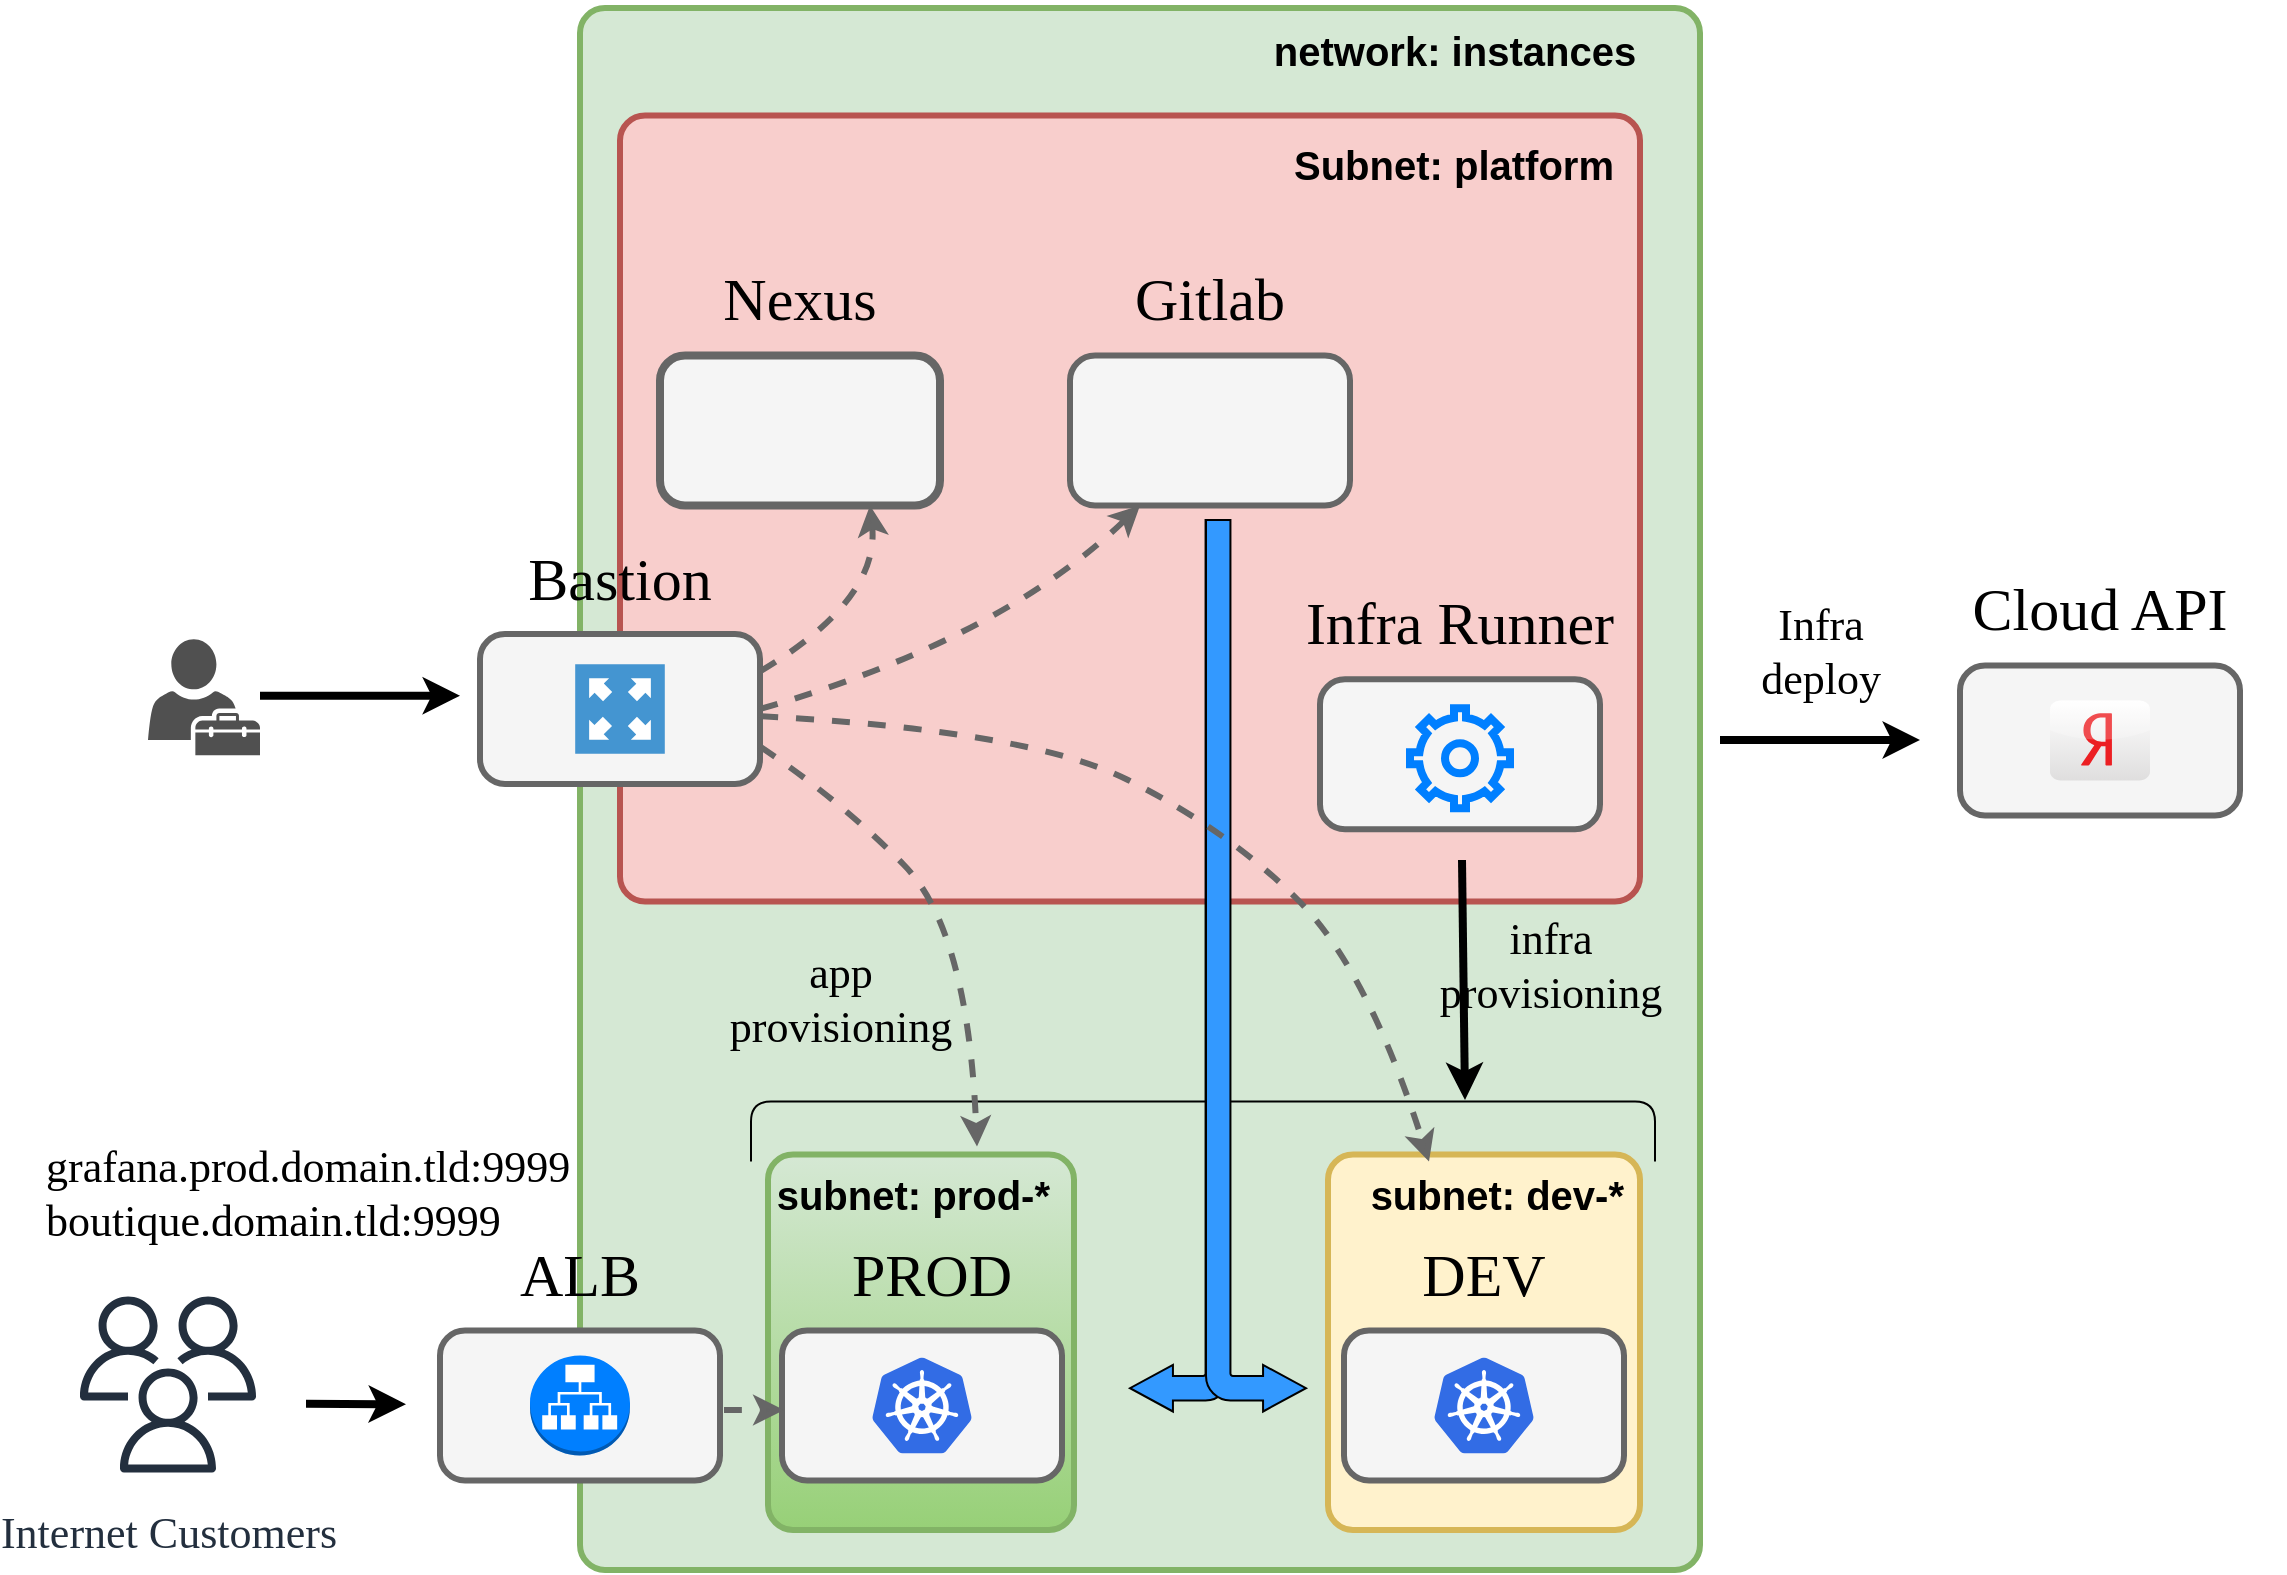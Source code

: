 <mxfile version="20.8.1" type="device"><diagram id="rOQ_kR_JM_lmEFtDz3hM" name="Page-1"><mxGraphModel dx="1354" dy="760" grid="1" gridSize="10" guides="1" tooltips="1" connect="1" arrows="1" fold="1" page="1" pageScale="1" pageWidth="1169" pageHeight="827" background="none" math="0" shadow="0"><root><mxCell id="0"/><mxCell id="1" parent="0"/><mxCell id="isQGVpZ9_MMjknRB4OHt-1" value="" style="rounded=1;whiteSpace=wrap;html=1;fillColor=#d5e8d4;strokeColor=#82b366;absoluteArcSize=1;arcSize=25;strokeWidth=3;" parent="1" vertex="1"><mxGeometry x="316" y="9" width="560" height="781" as="geometry"/></mxCell><mxCell id="cO4VPkEwaOWTGZpY2_Oz-37" value="" style="rounded=1;whiteSpace=wrap;html=1;fillColor=#f8cecc;strokeColor=#b85450;absoluteArcSize=1;arcSize=25;fontColor=#000000;strokeWidth=3;" parent="1" vertex="1"><mxGeometry x="336" y="62.75" width="510" height="393" as="geometry"/></mxCell><mxCell id="6e3XKi6OUkXW03cfDCQT-12" value="" style="rounded=1;whiteSpace=wrap;html=1;fillColor=#fff2cc;strokeColor=#d6b656;absoluteArcSize=1;arcSize=25;fontColor=#000000;strokeWidth=3;" parent="1" vertex="1"><mxGeometry x="690" y="582.25" width="156" height="187.75" as="geometry"/></mxCell><mxCell id="6e3XKi6OUkXW03cfDCQT-18" value="subnet: dev-*" style="text;html=1;strokeColor=none;fillColor=none;align=right;verticalAlign=middle;whiteSpace=wrap;rounded=0;fontSize=20;fontStyle=1;fontColor=#000000;" parent="1" vertex="1"><mxGeometry x="700" y="582.25" width="140" height="40" as="geometry"/></mxCell><mxCell id="cO4VPkEwaOWTGZpY2_Oz-38" value="Subnet: platform" style="text;html=1;strokeColor=none;fillColor=none;align=center;verticalAlign=middle;whiteSpace=wrap;rounded=0;fontSize=20;fontStyle=1;fontColor=#000000;" parent="1" vertex="1"><mxGeometry x="666" y="62" width="174" height="50" as="geometry"/></mxCell><mxCell id="cO4VPkEwaOWTGZpY2_Oz-54" value="" style="group" parent="1" vertex="1" connectable="0"><mxGeometry x="266" y="265" width="140" height="132" as="geometry"/></mxCell><mxCell id="cO4VPkEwaOWTGZpY2_Oz-49" value="" style="group;" parent="cO4VPkEwaOWTGZpY2_Oz-54" vertex="1" connectable="0"><mxGeometry y="57" width="140" height="75" as="geometry"/></mxCell><mxCell id="cO4VPkEwaOWTGZpY2_Oz-50" value="" style="rounded=1;fontSize=26;arcSize=25;absoluteArcSize=1;fillColor=#f5f5f5;fontColor=#000000;strokeColor=#666666;align=right;fontStyle=1;verticalAlign=middle;horizontal=1;html=1;whiteSpace=wrap;fontFamily=Times New Roman;spacingRight=14;spacingBottom=10;strokeWidth=3;" parent="cO4VPkEwaOWTGZpY2_Oz-49" vertex="1"><mxGeometry width="140" height="75" as="geometry"/></mxCell><mxCell id="cO4VPkEwaOWTGZpY2_Oz-52" value="" style="pointerEvents=1;shadow=0;dashed=0;html=1;strokeColor=none;fillColor=#4495D1;labelPosition=center;verticalLabelPosition=bottom;verticalAlign=top;align=center;outlineConnect=0;shape=mxgraph.veeam.2d.proxy_appliance;labelBackgroundColor=default;sketch=0;strokeWidth=4;fontFamily=Times New Roman;fontSize=12;fontColor=default;" parent="cO4VPkEwaOWTGZpY2_Oz-49" vertex="1"><mxGeometry x="47.6" y="15.1" width="44.8" height="44.8" as="geometry"/></mxCell><mxCell id="cO4VPkEwaOWTGZpY2_Oz-53" value="Bastion" style="text;html=1;strokeColor=none;fillColor=none;align=center;verticalAlign=middle;whiteSpace=wrap;rounded=0;labelBackgroundColor=none;sketch=0;strokeWidth=4;fontFamily=Times New Roman;fontSize=30;fontColor=default;" parent="cO4VPkEwaOWTGZpY2_Oz-54" vertex="1"><mxGeometry x="10" width="120" height="57" as="geometry"/></mxCell><mxCell id="cO4VPkEwaOWTGZpY2_Oz-55" value="" style="group;strokeWidth=3;" parent="1" vertex="1" connectable="0"><mxGeometry x="686" y="287.6" width="180" height="132" as="geometry"/></mxCell><mxCell id="cO4VPkEwaOWTGZpY2_Oz-56" value="" style="group;strokeWidth=3;strokeColor=none;" parent="cO4VPkEwaOWTGZpY2_Oz-55" vertex="1" connectable="0"><mxGeometry y="57" width="140" height="75" as="geometry"/></mxCell><mxCell id="cO4VPkEwaOWTGZpY2_Oz-57" value="" style="rounded=1;fontSize=26;arcSize=25;absoluteArcSize=1;fillColor=#f5f5f5;fontColor=#000000;strokeColor=#666666;align=right;fontStyle=1;verticalAlign=middle;horizontal=1;html=1;whiteSpace=wrap;fontFamily=Times New Roman;spacingRight=14;spacingBottom=10;strokeWidth=3;" parent="cO4VPkEwaOWTGZpY2_Oz-56" vertex="1"><mxGeometry width="140" height="75" as="geometry"/></mxCell><mxCell id="cO4VPkEwaOWTGZpY2_Oz-60" value="" style="html=1;verticalLabelPosition=bottom;align=center;labelBackgroundColor=#ffffff;verticalAlign=top;strokeWidth=4;strokeColor=#007FFF;shadow=0;dashed=0;shape=mxgraph.ios7.icons.settings;sketch=0;fontFamily=Times New Roman;fontSize=26;fontColor=default;fillColor=none;aspect=fixed;" parent="cO4VPkEwaOWTGZpY2_Oz-56" vertex="1"><mxGeometry x="45" y="14.5" width="50" height="50" as="geometry"/></mxCell><mxCell id="cO4VPkEwaOWTGZpY2_Oz-59" value="Infra Runner" style="text;html=1;strokeColor=none;fillColor=none;align=center;verticalAlign=middle;whiteSpace=wrap;rounded=0;labelBackgroundColor=none;sketch=0;strokeWidth=4;fontFamily=Times New Roman;fontSize=30;fontColor=default;" parent="cO4VPkEwaOWTGZpY2_Oz-55" vertex="1"><mxGeometry x="-10" width="160" height="57" as="geometry"/></mxCell><mxCell id="cO4VPkEwaOWTGZpY2_Oz-68" value="" style="group" parent="1" vertex="1" connectable="0"><mxGeometry x="356" y="125.75" width="180" height="132" as="geometry"/></mxCell><mxCell id="cO4VPkEwaOWTGZpY2_Oz-69" value="" style="group;" parent="cO4VPkEwaOWTGZpY2_Oz-68" vertex="1" connectable="0"><mxGeometry y="57" width="140" height="75" as="geometry"/></mxCell><mxCell id="cO4VPkEwaOWTGZpY2_Oz-70" value="" style="rounded=1;fontSize=26;arcSize=25;absoluteArcSize=1;fillColor=#f5f5f5;fontColor=#000000;strokeColor=#666666;align=right;fontStyle=1;verticalAlign=middle;horizontal=1;html=1;whiteSpace=wrap;fontFamily=Times New Roman;spacingRight=14;spacingBottom=10;strokeWidth=4;" parent="cO4VPkEwaOWTGZpY2_Oz-69" vertex="1"><mxGeometry width="140" height="75" as="geometry"/></mxCell><mxCell id="cO4VPkEwaOWTGZpY2_Oz-71" value="" style="shape=image;html=1;verticalAlign=top;verticalLabelPosition=bottom;labelBackgroundColor=#ffffff;imageAspect=0;aspect=fixed;image=https://cdn1.iconfinder.com/data/icons/social-media-2106/24/social_media_social_media_logo_docker-128.png;strokeColor=#004C99;strokeWidth=3;fontFamily=Times New Roman;fontSize=45;fillColor=#FF3333;" parent="cO4VPkEwaOWTGZpY2_Oz-69" vertex="1"><mxGeometry x="45" y="12.5" width="50" height="50" as="geometry"/></mxCell><mxCell id="cO4VPkEwaOWTGZpY2_Oz-72" value="Nexus" style="text;html=1;strokeColor=none;fillColor=none;align=center;verticalAlign=middle;whiteSpace=wrap;rounded=0;labelBackgroundColor=none;sketch=0;strokeWidth=4;fontFamily=Times New Roman;fontSize=30;fontColor=default;" parent="cO4VPkEwaOWTGZpY2_Oz-68" vertex="1"><mxGeometry x="-10" width="160" height="57" as="geometry"/></mxCell><mxCell id="cO4VPkEwaOWTGZpY2_Oz-76" value="" style="group" parent="1" vertex="1" connectable="0"><mxGeometry x="698" y="613.25" width="180" height="132" as="geometry"/></mxCell><mxCell id="cO4VPkEwaOWTGZpY2_Oz-77" value="" style="group;" parent="cO4VPkEwaOWTGZpY2_Oz-76" vertex="1" connectable="0"><mxGeometry y="57" width="140" height="75" as="geometry"/></mxCell><mxCell id="cO4VPkEwaOWTGZpY2_Oz-78" value="" style="rounded=1;fontSize=26;arcSize=25;absoluteArcSize=1;fillColor=#f5f5f5;fontColor=#000000;strokeColor=#666666;align=right;fontStyle=1;verticalAlign=middle;horizontal=1;html=1;whiteSpace=wrap;fontFamily=Times New Roman;spacingRight=14;spacingBottom=10;strokeWidth=3;" parent="cO4VPkEwaOWTGZpY2_Oz-77" vertex="1"><mxGeometry width="140" height="75" as="geometry"/></mxCell><mxCell id="cO4VPkEwaOWTGZpY2_Oz-81" value="" style="sketch=0;aspect=fixed;html=1;points=[];align=center;image;fontSize=12;image=img/lib/mscae/Kubernetes.svg;labelBackgroundColor=none;strokeColor=#007FFF;strokeWidth=4;fontFamily=Times New Roman;fontColor=default;fillColor=#3399FF;" parent="cO4VPkEwaOWTGZpY2_Oz-77" vertex="1"><mxGeometry x="45" y="13.5" width="50" height="48" as="geometry"/></mxCell><mxCell id="cO4VPkEwaOWTGZpY2_Oz-80" value="DEV" style="text;html=1;strokeColor=none;fillColor=none;align=center;verticalAlign=middle;whiteSpace=wrap;rounded=0;labelBackgroundColor=none;sketch=0;strokeWidth=4;fontFamily=Times New Roman;fontSize=30;fontColor=default;" parent="cO4VPkEwaOWTGZpY2_Oz-76" vertex="1"><mxGeometry x="-10" width="160" height="57" as="geometry"/></mxCell><mxCell id="cO4VPkEwaOWTGZpY2_Oz-82" value="" style="rounded=1;whiteSpace=wrap;html=1;fillColor=#d5e8d4;strokeColor=#82b366;absoluteArcSize=1;arcSize=25;gradientColor=#97d077;strokeWidth=3;" parent="1" vertex="1"><mxGeometry x="410" y="582.25" width="153" height="187.75" as="geometry"/></mxCell><mxCell id="cO4VPkEwaOWTGZpY2_Oz-83" value="subnet: prod-*" style="text;html=1;strokeColor=none;fillColor=none;align=right;verticalAlign=middle;whiteSpace=wrap;rounded=0;fontSize=20;fontStyle=1;fontColor=#000000;" parent="1" vertex="1"><mxGeometry x="393" y="582.25" width="160" height="40" as="geometry"/></mxCell><mxCell id="cO4VPkEwaOWTGZpY2_Oz-84" value="" style="group" parent="1" vertex="1" connectable="0"><mxGeometry x="452" y="613.25" width="180" height="132" as="geometry"/></mxCell><mxCell id="cO4VPkEwaOWTGZpY2_Oz-85" value="" style="group;" parent="cO4VPkEwaOWTGZpY2_Oz-84" vertex="1" connectable="0"><mxGeometry x="-35" y="57" width="140" height="75" as="geometry"/></mxCell><mxCell id="cO4VPkEwaOWTGZpY2_Oz-86" value="" style="rounded=1;fontSize=26;arcSize=25;absoluteArcSize=1;fillColor=#f5f5f5;fontColor=#000000;strokeColor=#666666;align=right;fontStyle=1;verticalAlign=middle;horizontal=1;html=1;whiteSpace=wrap;fontFamily=Times New Roman;spacingRight=14;spacingBottom=10;strokeWidth=3;" parent="cO4VPkEwaOWTGZpY2_Oz-85" vertex="1"><mxGeometry width="140" height="75" as="geometry"/></mxCell><mxCell id="cO4VPkEwaOWTGZpY2_Oz-87" value="" style="sketch=0;aspect=fixed;html=1;points=[];align=center;image;fontSize=12;image=img/lib/mscae/Kubernetes.svg;labelBackgroundColor=none;strokeColor=#007FFF;strokeWidth=4;fontFamily=Times New Roman;fontColor=default;fillColor=#3399FF;" parent="cO4VPkEwaOWTGZpY2_Oz-85" vertex="1"><mxGeometry x="45" y="13.5" width="50" height="48" as="geometry"/></mxCell><mxCell id="cO4VPkEwaOWTGZpY2_Oz-88" value="PROD" style="text;html=1;strokeColor=none;fillColor=none;align=center;verticalAlign=middle;whiteSpace=wrap;rounded=0;labelBackgroundColor=none;sketch=0;strokeWidth=4;fontFamily=Times New Roman;fontSize=30;fontColor=default;" parent="cO4VPkEwaOWTGZpY2_Oz-84" vertex="1"><mxGeometry x="-55" width="190" height="57" as="geometry"/></mxCell><mxCell id="cO4VPkEwaOWTGZpY2_Oz-90" value="" style="group" parent="1" vertex="1" connectable="0"><mxGeometry x="551" y="125.75" width="160" height="132" as="geometry"/></mxCell><mxCell id="cO4VPkEwaOWTGZpY2_Oz-91" value="" style="group;" parent="cO4VPkEwaOWTGZpY2_Oz-90" vertex="1" connectable="0"><mxGeometry x="10" y="57" width="140" height="75" as="geometry"/></mxCell><mxCell id="cO4VPkEwaOWTGZpY2_Oz-92" value="" style="rounded=1;fontSize=26;arcSize=25;absoluteArcSize=1;fillColor=#f5f5f5;fontColor=#000000;strokeColor=#666666;align=right;fontStyle=1;verticalAlign=middle;horizontal=1;html=1;whiteSpace=wrap;fontFamily=Times New Roman;spacingRight=14;spacingBottom=10;strokeWidth=3;" parent="cO4VPkEwaOWTGZpY2_Oz-91" vertex="1"><mxGeometry width="140" height="75" as="geometry"/></mxCell><mxCell id="cO4VPkEwaOWTGZpY2_Oz-36" value="" style="shape=image;html=1;verticalAlign=top;verticalLabelPosition=bottom;labelBackgroundColor=#ffffff;imageAspect=0;aspect=fixed;image=https://cdn4.iconfinder.com/data/icons/socialcones/508/Gitlab-128.png;sketch=0;strokeColor=#004C99;strokeWidth=10;fontFamily=Times New Roman;fontSize=26;fontColor=default;fillColor=#FF3333;" parent="cO4VPkEwaOWTGZpY2_Oz-91" vertex="1"><mxGeometry x="45" y="12.5" width="50" height="50" as="geometry"/></mxCell><mxCell id="cO4VPkEwaOWTGZpY2_Oz-94" value="Gitlab" style="text;html=1;strokeColor=none;fillColor=none;align=center;verticalAlign=middle;whiteSpace=wrap;rounded=0;labelBackgroundColor=none;sketch=0;strokeWidth=4;fontFamily=Times New Roman;fontSize=30;fontColor=default;" parent="cO4VPkEwaOWTGZpY2_Oz-90" vertex="1"><mxGeometry width="160" height="57" as="geometry"/></mxCell><mxCell id="cO4VPkEwaOWTGZpY2_Oz-101" value="" style="group" parent="1" vertex="1" connectable="0"><mxGeometry x="996" y="280.75" width="172.4" height="145.7" as="geometry"/></mxCell><mxCell id="cO4VPkEwaOWTGZpY2_Oz-102" value="" style="group;" parent="cO4VPkEwaOWTGZpY2_Oz-101" vertex="1" connectable="0"><mxGeometry x="10" y="57" width="162.4" height="88.7" as="geometry"/></mxCell><mxCell id="cO4VPkEwaOWTGZpY2_Oz-103" value="" style="rounded=1;fontSize=26;arcSize=25;absoluteArcSize=1;fillColor=#f5f5f5;fontColor=#000000;strokeColor=#666666;align=right;fontStyle=1;verticalAlign=middle;horizontal=1;html=1;whiteSpace=wrap;fontFamily=Times New Roman;spacingRight=14;spacingBottom=10;strokeWidth=3;" parent="cO4VPkEwaOWTGZpY2_Oz-102" vertex="1"><mxGeometry width="140" height="75" as="geometry"/></mxCell><mxCell id="cO4VPkEwaOWTGZpY2_Oz-106" value="" style="dashed=0;outlineConnect=0;html=1;align=center;labelPosition=center;verticalLabelPosition=bottom;verticalAlign=top;shape=mxgraph.webicons.yandex;gradientColor=#DFDEDE;labelBackgroundColor=none;sketch=0;strokeColor=default;strokeWidth=3;fontFamily=Times New Roman;fontSize=30;fontColor=default;" parent="cO4VPkEwaOWTGZpY2_Oz-102" vertex="1"><mxGeometry x="45" y="17.5" width="50" height="40" as="geometry"/></mxCell><mxCell id="cO4VPkEwaOWTGZpY2_Oz-105" value="Cloud API" style="text;html=1;strokeColor=none;fillColor=none;align=center;verticalAlign=middle;whiteSpace=wrap;rounded=0;labelBackgroundColor=none;sketch=0;strokeWidth=4;fontFamily=Times New Roman;fontSize=30;fontColor=default;" parent="cO4VPkEwaOWTGZpY2_Oz-101" vertex="1"><mxGeometry width="160" height="57" as="geometry"/></mxCell><mxCell id="cO4VPkEwaOWTGZpY2_Oz-110" value="Infra&lt;br style=&quot;font-size: 22px;&quot;&gt;deploy" style="text;html=1;align=center;verticalAlign=middle;resizable=0;points=[];autosize=1;strokeColor=none;fillColor=none;fontSize=22;fontFamily=Times New Roman;fontColor=default;" parent="1" vertex="1"><mxGeometry x="896" y="296" width="80" height="70" as="geometry"/></mxCell><mxCell id="cO4VPkEwaOWTGZpY2_Oz-112" value="" style="endArrow=none;html=1;rounded=0;fontFamily=Times New Roman;fontSize=30;fontColor=default;strokeWidth=4;startArrow=classic;startFill=1;endFill=0;exitX=-0.025;exitY=0.778;exitDx=0;exitDy=0;exitPerimeter=0;" parent="1" edge="1"><mxGeometry width="50" height="50" relative="1" as="geometry"><mxPoint x="758.505" y="555.0" as="sourcePoint"/><mxPoint x="757" y="435" as="targetPoint"/></mxGeometry></mxCell><mxCell id="cO4VPkEwaOWTGZpY2_Oz-113" value="infra&lt;br&gt;provisioning" style="text;html=1;align=center;verticalAlign=middle;resizable=0;points=[];autosize=1;strokeColor=none;fillColor=none;fontSize=22;fontFamily=Times New Roman;fontColor=default;" parent="1" vertex="1"><mxGeometry x="736" y="452.87" width="130" height="70" as="geometry"/></mxCell><mxCell id="cO4VPkEwaOWTGZpY2_Oz-115" value="" style="shape=curlyBracket;whiteSpace=wrap;html=1;rounded=1;flipH=1;labelBackgroundColor=none;sketch=0;strokeColor=default;strokeWidth=1;fontFamily=Times New Roman;fontSize=22;fontColor=default;fillColor=#3399FF;rotation=-90;size=0;" parent="1" vertex="1"><mxGeometry x="612.5" y="344.75" width="30" height="452" as="geometry"/></mxCell><mxCell id="cO4VPkEwaOWTGZpY2_Oz-123" value="" style="group" parent="1" vertex="1" connectable="0"><mxGeometry x="591" y="265" width="88" height="445.75" as="geometry"/></mxCell><mxCell id="cO4VPkEwaOWTGZpY2_Oz-121" value="" style="html=1;shadow=0;dashed=0;align=center;verticalAlign=middle;shape=mxgraph.arrows2.bendArrow;dy=6.11;dx=21.47;notch=0;arrowHead=23.29;rounded=1;labelBackgroundColor=none;sketch=0;strokeColor=default;strokeWidth=1;fontFamily=Times New Roman;fontSize=22;fontColor=default;fillColor=#3399FF;rotation=-180;" parent="cO4VPkEwaOWTGZpY2_Oz-123" vertex="1"><mxGeometry width="50" height="445.75" as="geometry"/></mxCell><mxCell id="cO4VPkEwaOWTGZpY2_Oz-122" value="" style="html=1;shadow=0;dashed=0;align=center;verticalAlign=middle;shape=mxgraph.arrows2.bendArrow;dy=6.11;dx=21.47;notch=0;arrowHead=23.29;rounded=1;labelBackgroundColor=none;sketch=0;strokeColor=default;strokeWidth=1;fontFamily=Times New Roman;fontSize=22;fontColor=default;fillColor=#3399FF;rotation=-180;direction=east;flipH=1;" parent="cO4VPkEwaOWTGZpY2_Oz-123" vertex="1"><mxGeometry x="38" width="50" height="445.75" as="geometry"/></mxCell><mxCell id="cO4VPkEwaOWTGZpY2_Oz-124" value="app&lt;br&gt;provisioning" style="text;html=1;align=center;verticalAlign=middle;resizable=0;points=[];autosize=1;strokeColor=none;fillColor=none;fontSize=22;fontFamily=Times New Roman;fontColor=default;" parent="1" vertex="1"><mxGeometry x="381" y="470" width="130" height="70" as="geometry"/></mxCell><mxCell id="cO4VPkEwaOWTGZpY2_Oz-127" value="" style="endArrow=classic;html=1;rounded=0;fontFamily=Times New Roman;fontSize=30;fontColor=default;strokeWidth=4;" parent="1" edge="1"><mxGeometry width="50" height="50" relative="1" as="geometry"><mxPoint x="886" y="375" as="sourcePoint"/><mxPoint x="986" y="375" as="targetPoint"/><Array as="points"/></mxGeometry></mxCell><mxCell id="isQGVpZ9_MMjknRB4OHt-2" value="network: instances" style="text;html=1;strokeColor=none;fillColor=none;align=center;verticalAlign=middle;whiteSpace=wrap;rounded=0;fontSize=20;fontStyle=1;fontColor=#000000;" parent="1" vertex="1"><mxGeometry x="654.5" y="5" width="197" height="50" as="geometry"/></mxCell><mxCell id="isQGVpZ9_MMjknRB4OHt-3" value="" style="curved=1;endArrow=classic;html=1;rounded=0;exitX=1;exitY=0.25;exitDx=0;exitDy=0;entryX=0.75;entryY=1;entryDx=0;entryDy=0;strokeColor=#666666;strokeWidth=3;dashed=1;" parent="1" source="cO4VPkEwaOWTGZpY2_Oz-50" target="cO4VPkEwaOWTGZpY2_Oz-70" edge="1"><mxGeometry width="50" height="50" relative="1" as="geometry"><mxPoint x="296" y="335" as="sourcePoint"/><mxPoint x="346" y="285" as="targetPoint"/><Array as="points"><mxPoint x="466" y="305"/></Array></mxGeometry></mxCell><mxCell id="isQGVpZ9_MMjknRB4OHt-4" value="" style="curved=1;endArrow=classic;html=1;rounded=0;exitX=1;exitY=0.5;exitDx=0;exitDy=0;entryX=0.25;entryY=1;entryDx=0;entryDy=0;strokeColor=#666666;strokeWidth=3;dashed=1;" parent="1" source="cO4VPkEwaOWTGZpY2_Oz-50" target="cO4VPkEwaOWTGZpY2_Oz-92" edge="1"><mxGeometry width="50" height="50" relative="1" as="geometry"><mxPoint x="416" y="350.75" as="sourcePoint"/><mxPoint x="471" y="267.75" as="targetPoint"/><Array as="points"><mxPoint x="526" y="325"/></Array></mxGeometry></mxCell><mxCell id="isQGVpZ9_MMjknRB4OHt-5" value="" style="curved=1;endArrow=classic;html=1;rounded=0;entryX=0;entryY=0.75;entryDx=0;entryDy=0;strokeColor=#666666;strokeWidth=3;dashed=1;" parent="1" source="cO4VPkEwaOWTGZpY2_Oz-50" target="cO4VPkEwaOWTGZpY2_Oz-115" edge="1"><mxGeometry width="50" height="50" relative="1" as="geometry"><mxPoint x="416" y="369.5" as="sourcePoint"/><mxPoint x="561" y="267.75" as="targetPoint"/><Array as="points"><mxPoint x="540" y="370"/><mxPoint x="640" y="420"/><mxPoint x="710" y="490"/></Array></mxGeometry></mxCell><mxCell id="isQGVpZ9_MMjknRB4OHt-6" value="" style="curved=1;endArrow=classic;html=1;rounded=0;exitX=1;exitY=0.75;exitDx=0;exitDy=0;strokeColor=#666666;strokeWidth=3;dashed=1;entryX=0.75;entryY=0.25;entryDx=0;entryDy=0;entryPerimeter=0;" parent="1" source="cO4VPkEwaOWTGZpY2_Oz-50" target="cO4VPkEwaOWTGZpY2_Oz-115" edge="1"><mxGeometry width="50" height="50" relative="1" as="geometry"><mxPoint x="416.0" y="369.5" as="sourcePoint"/><mxPoint x="561" y="267.75" as="targetPoint"/><Array as="points"><mxPoint x="446" y="405"/><mxPoint x="510" y="470"/></Array></mxGeometry></mxCell><mxCell id="isQGVpZ9_MMjknRB4OHt-7" value="" style="endArrow=classic;html=1;rounded=0;fontFamily=Times New Roman;fontSize=30;fontColor=default;strokeWidth=4;" parent="1" edge="1"><mxGeometry width="50" height="50" relative="1" as="geometry"><mxPoint x="156" y="352.89" as="sourcePoint"/><mxPoint x="256" y="352.89" as="targetPoint"/><Array as="points"/></mxGeometry></mxCell><mxCell id="aj_NTeSIWmi211VK0Jcg-3" value="" style="group" parent="1" vertex="1" connectable="0"><mxGeometry x="246" y="613.25" width="180" height="132" as="geometry"/></mxCell><mxCell id="aj_NTeSIWmi211VK0Jcg-4" value="" style="group;" parent="aj_NTeSIWmi211VK0Jcg-3" vertex="1" connectable="0"><mxGeometry y="57" width="140" height="75" as="geometry"/></mxCell><mxCell id="aj_NTeSIWmi211VK0Jcg-5" value="" style="rounded=1;fontSize=26;arcSize=25;absoluteArcSize=1;fillColor=#f5f5f5;fontColor=#000000;strokeColor=#666666;align=right;fontStyle=1;verticalAlign=middle;horizontal=1;html=1;whiteSpace=wrap;fontFamily=Times New Roman;spacingRight=14;spacingBottom=10;strokeWidth=3;" parent="aj_NTeSIWmi211VK0Jcg-4" vertex="1"><mxGeometry width="140" height="75" as="geometry"/></mxCell><mxCell id="aj_NTeSIWmi211VK0Jcg-2" value="" style="outlineConnect=0;dashed=0;verticalLabelPosition=bottom;verticalAlign=top;align=center;html=1;shape=mxgraph.aws3.application_load_balancer;fillColor=#007FFF;gradientColor=none;" parent="aj_NTeSIWmi211VK0Jcg-4" vertex="1"><mxGeometry x="45" y="12.5" width="50" height="50" as="geometry"/></mxCell><mxCell id="aj_NTeSIWmi211VK0Jcg-7" value="ALB" style="text;html=1;strokeColor=none;fillColor=none;align=center;verticalAlign=middle;whiteSpace=wrap;rounded=0;labelBackgroundColor=none;sketch=0;strokeWidth=4;fontFamily=Times New Roman;fontSize=30;fontColor=default;" parent="aj_NTeSIWmi211VK0Jcg-3" vertex="1"><mxGeometry x="15" width="110" height="57" as="geometry"/></mxCell><mxCell id="aj_NTeSIWmi211VK0Jcg-24" value="grafana.prod.domain.tld:9999&lt;br&gt;boutique.domain.tld:9999" style="text;html=1;align=left;verticalAlign=middle;resizable=0;points=[];autosize=1;strokeColor=none;fillColor=none;fontSize=22;fontFamily=Times New Roman;fontColor=default;" parent="1" vertex="1"><mxGeometry x="47" y="567.25" width="290" height="70" as="geometry"/></mxCell><mxCell id="aj_NTeSIWmi211VK0Jcg-26" value="" style="sketch=0;pointerEvents=1;shadow=0;dashed=0;html=1;strokeColor=none;fillColor=#505050;labelPosition=center;verticalLabelPosition=bottom;verticalAlign=top;outlineConnect=0;align=center;shape=mxgraph.office.users.tenant_admin;" parent="1" vertex="1"><mxGeometry x="100" y="324.6" width="56" height="58" as="geometry"/></mxCell><mxCell id="aj_NTeSIWmi211VK0Jcg-27" value="Internet Customers&lt;br style=&quot;font-size: 22px;&quot;&gt;" style="sketch=0;outlineConnect=0;fontColor=#232F3E;gradientColor=none;strokeColor=#232F3E;fillColor=#ffffff;dashed=0;verticalLabelPosition=bottom;verticalAlign=top;align=center;html=1;fontSize=22;fontStyle=0;aspect=fixed;shape=mxgraph.aws4.resourceIcon;resIcon=mxgraph.aws4.users;fontFamily=Times New Roman;" parent="1" vertex="1"><mxGeometry x="55" y="642.25" width="110" height="110" as="geometry"/></mxCell><mxCell id="VCBh_Ns-PVToObXdx_8Y-3" value="" style="endArrow=classic;html=1;rounded=0;fontFamily=Times New Roman;fontSize=30;fontColor=default;strokeWidth=4;" edge="1" parent="1"><mxGeometry width="50" height="50" relative="1" as="geometry"><mxPoint x="179" y="706.82" as="sourcePoint"/><mxPoint x="229" y="707.16" as="targetPoint"/><Array as="points"/></mxGeometry></mxCell><mxCell id="VCBh_Ns-PVToObXdx_8Y-4" value="" style="curved=1;endArrow=classic;html=1;rounded=0;strokeColor=#666666;strokeWidth=3;dashed=1;" edge="1" parent="1"><mxGeometry width="50" height="50" relative="1" as="geometry"><mxPoint x="388" y="710" as="sourcePoint"/><mxPoint x="418" y="710" as="targetPoint"/><Array as="points"/></mxGeometry></mxCell></root></mxGraphModel></diagram></mxfile>